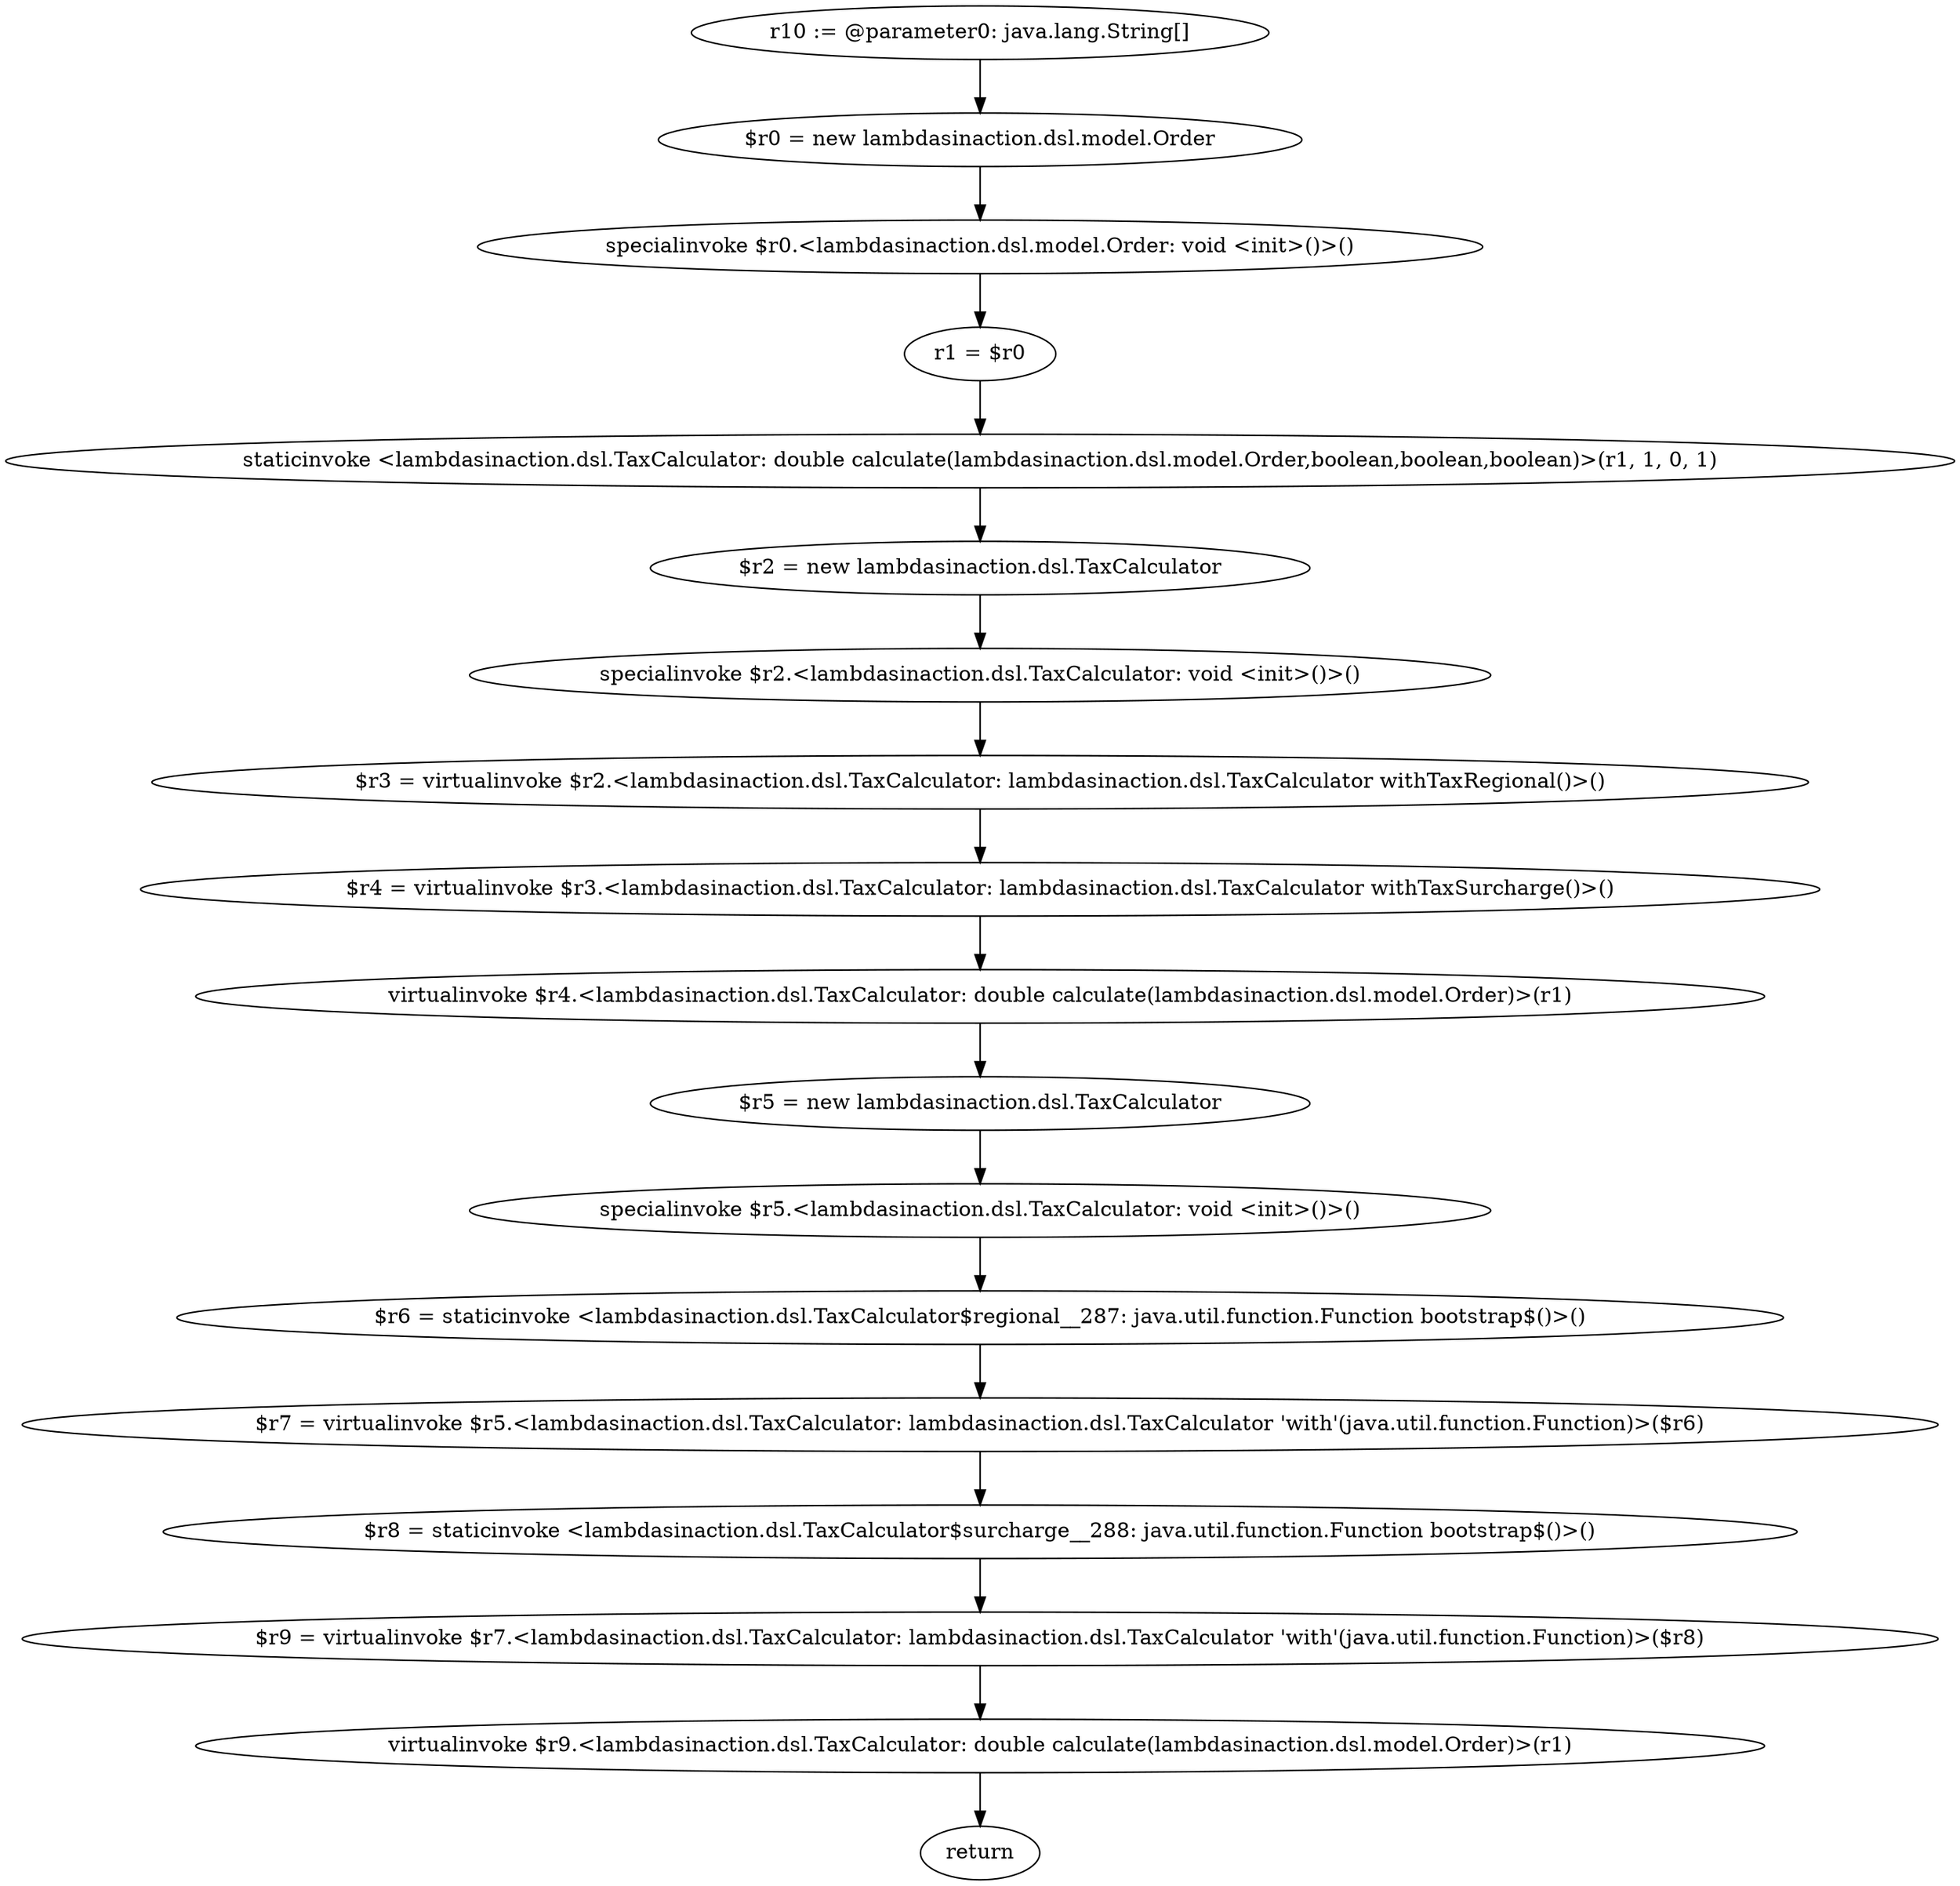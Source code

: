 digraph "unitGraph" {
    "r10 := @parameter0: java.lang.String[]"
    "$r0 = new lambdasinaction.dsl.model.Order"
    "specialinvoke $r0.<lambdasinaction.dsl.model.Order: void <init>()>()"
    "r1 = $r0"
    "staticinvoke <lambdasinaction.dsl.TaxCalculator: double calculate(lambdasinaction.dsl.model.Order,boolean,boolean,boolean)>(r1, 1, 0, 1)"
    "$r2 = new lambdasinaction.dsl.TaxCalculator"
    "specialinvoke $r2.<lambdasinaction.dsl.TaxCalculator: void <init>()>()"
    "$r3 = virtualinvoke $r2.<lambdasinaction.dsl.TaxCalculator: lambdasinaction.dsl.TaxCalculator withTaxRegional()>()"
    "$r4 = virtualinvoke $r3.<lambdasinaction.dsl.TaxCalculator: lambdasinaction.dsl.TaxCalculator withTaxSurcharge()>()"
    "virtualinvoke $r4.<lambdasinaction.dsl.TaxCalculator: double calculate(lambdasinaction.dsl.model.Order)>(r1)"
    "$r5 = new lambdasinaction.dsl.TaxCalculator"
    "specialinvoke $r5.<lambdasinaction.dsl.TaxCalculator: void <init>()>()"
    "$r6 = staticinvoke <lambdasinaction.dsl.TaxCalculator$regional__287: java.util.function.Function bootstrap$()>()"
    "$r7 = virtualinvoke $r5.<lambdasinaction.dsl.TaxCalculator: lambdasinaction.dsl.TaxCalculator 'with'(java.util.function.Function)>($r6)"
    "$r8 = staticinvoke <lambdasinaction.dsl.TaxCalculator$surcharge__288: java.util.function.Function bootstrap$()>()"
    "$r9 = virtualinvoke $r7.<lambdasinaction.dsl.TaxCalculator: lambdasinaction.dsl.TaxCalculator 'with'(java.util.function.Function)>($r8)"
    "virtualinvoke $r9.<lambdasinaction.dsl.TaxCalculator: double calculate(lambdasinaction.dsl.model.Order)>(r1)"
    "return"
    "r10 := @parameter0: java.lang.String[]"->"$r0 = new lambdasinaction.dsl.model.Order";
    "$r0 = new lambdasinaction.dsl.model.Order"->"specialinvoke $r0.<lambdasinaction.dsl.model.Order: void <init>()>()";
    "specialinvoke $r0.<lambdasinaction.dsl.model.Order: void <init>()>()"->"r1 = $r0";
    "r1 = $r0"->"staticinvoke <lambdasinaction.dsl.TaxCalculator: double calculate(lambdasinaction.dsl.model.Order,boolean,boolean,boolean)>(r1, 1, 0, 1)";
    "staticinvoke <lambdasinaction.dsl.TaxCalculator: double calculate(lambdasinaction.dsl.model.Order,boolean,boolean,boolean)>(r1, 1, 0, 1)"->"$r2 = new lambdasinaction.dsl.TaxCalculator";
    "$r2 = new lambdasinaction.dsl.TaxCalculator"->"specialinvoke $r2.<lambdasinaction.dsl.TaxCalculator: void <init>()>()";
    "specialinvoke $r2.<lambdasinaction.dsl.TaxCalculator: void <init>()>()"->"$r3 = virtualinvoke $r2.<lambdasinaction.dsl.TaxCalculator: lambdasinaction.dsl.TaxCalculator withTaxRegional()>()";
    "$r3 = virtualinvoke $r2.<lambdasinaction.dsl.TaxCalculator: lambdasinaction.dsl.TaxCalculator withTaxRegional()>()"->"$r4 = virtualinvoke $r3.<lambdasinaction.dsl.TaxCalculator: lambdasinaction.dsl.TaxCalculator withTaxSurcharge()>()";
    "$r4 = virtualinvoke $r3.<lambdasinaction.dsl.TaxCalculator: lambdasinaction.dsl.TaxCalculator withTaxSurcharge()>()"->"virtualinvoke $r4.<lambdasinaction.dsl.TaxCalculator: double calculate(lambdasinaction.dsl.model.Order)>(r1)";
    "virtualinvoke $r4.<lambdasinaction.dsl.TaxCalculator: double calculate(lambdasinaction.dsl.model.Order)>(r1)"->"$r5 = new lambdasinaction.dsl.TaxCalculator";
    "$r5 = new lambdasinaction.dsl.TaxCalculator"->"specialinvoke $r5.<lambdasinaction.dsl.TaxCalculator: void <init>()>()";
    "specialinvoke $r5.<lambdasinaction.dsl.TaxCalculator: void <init>()>()"->"$r6 = staticinvoke <lambdasinaction.dsl.TaxCalculator$regional__287: java.util.function.Function bootstrap$()>()";
    "$r6 = staticinvoke <lambdasinaction.dsl.TaxCalculator$regional__287: java.util.function.Function bootstrap$()>()"->"$r7 = virtualinvoke $r5.<lambdasinaction.dsl.TaxCalculator: lambdasinaction.dsl.TaxCalculator 'with'(java.util.function.Function)>($r6)";
    "$r7 = virtualinvoke $r5.<lambdasinaction.dsl.TaxCalculator: lambdasinaction.dsl.TaxCalculator 'with'(java.util.function.Function)>($r6)"->"$r8 = staticinvoke <lambdasinaction.dsl.TaxCalculator$surcharge__288: java.util.function.Function bootstrap$()>()";
    "$r8 = staticinvoke <lambdasinaction.dsl.TaxCalculator$surcharge__288: java.util.function.Function bootstrap$()>()"->"$r9 = virtualinvoke $r7.<lambdasinaction.dsl.TaxCalculator: lambdasinaction.dsl.TaxCalculator 'with'(java.util.function.Function)>($r8)";
    "$r9 = virtualinvoke $r7.<lambdasinaction.dsl.TaxCalculator: lambdasinaction.dsl.TaxCalculator 'with'(java.util.function.Function)>($r8)"->"virtualinvoke $r9.<lambdasinaction.dsl.TaxCalculator: double calculate(lambdasinaction.dsl.model.Order)>(r1)";
    "virtualinvoke $r9.<lambdasinaction.dsl.TaxCalculator: double calculate(lambdasinaction.dsl.model.Order)>(r1)"->"return";
}
